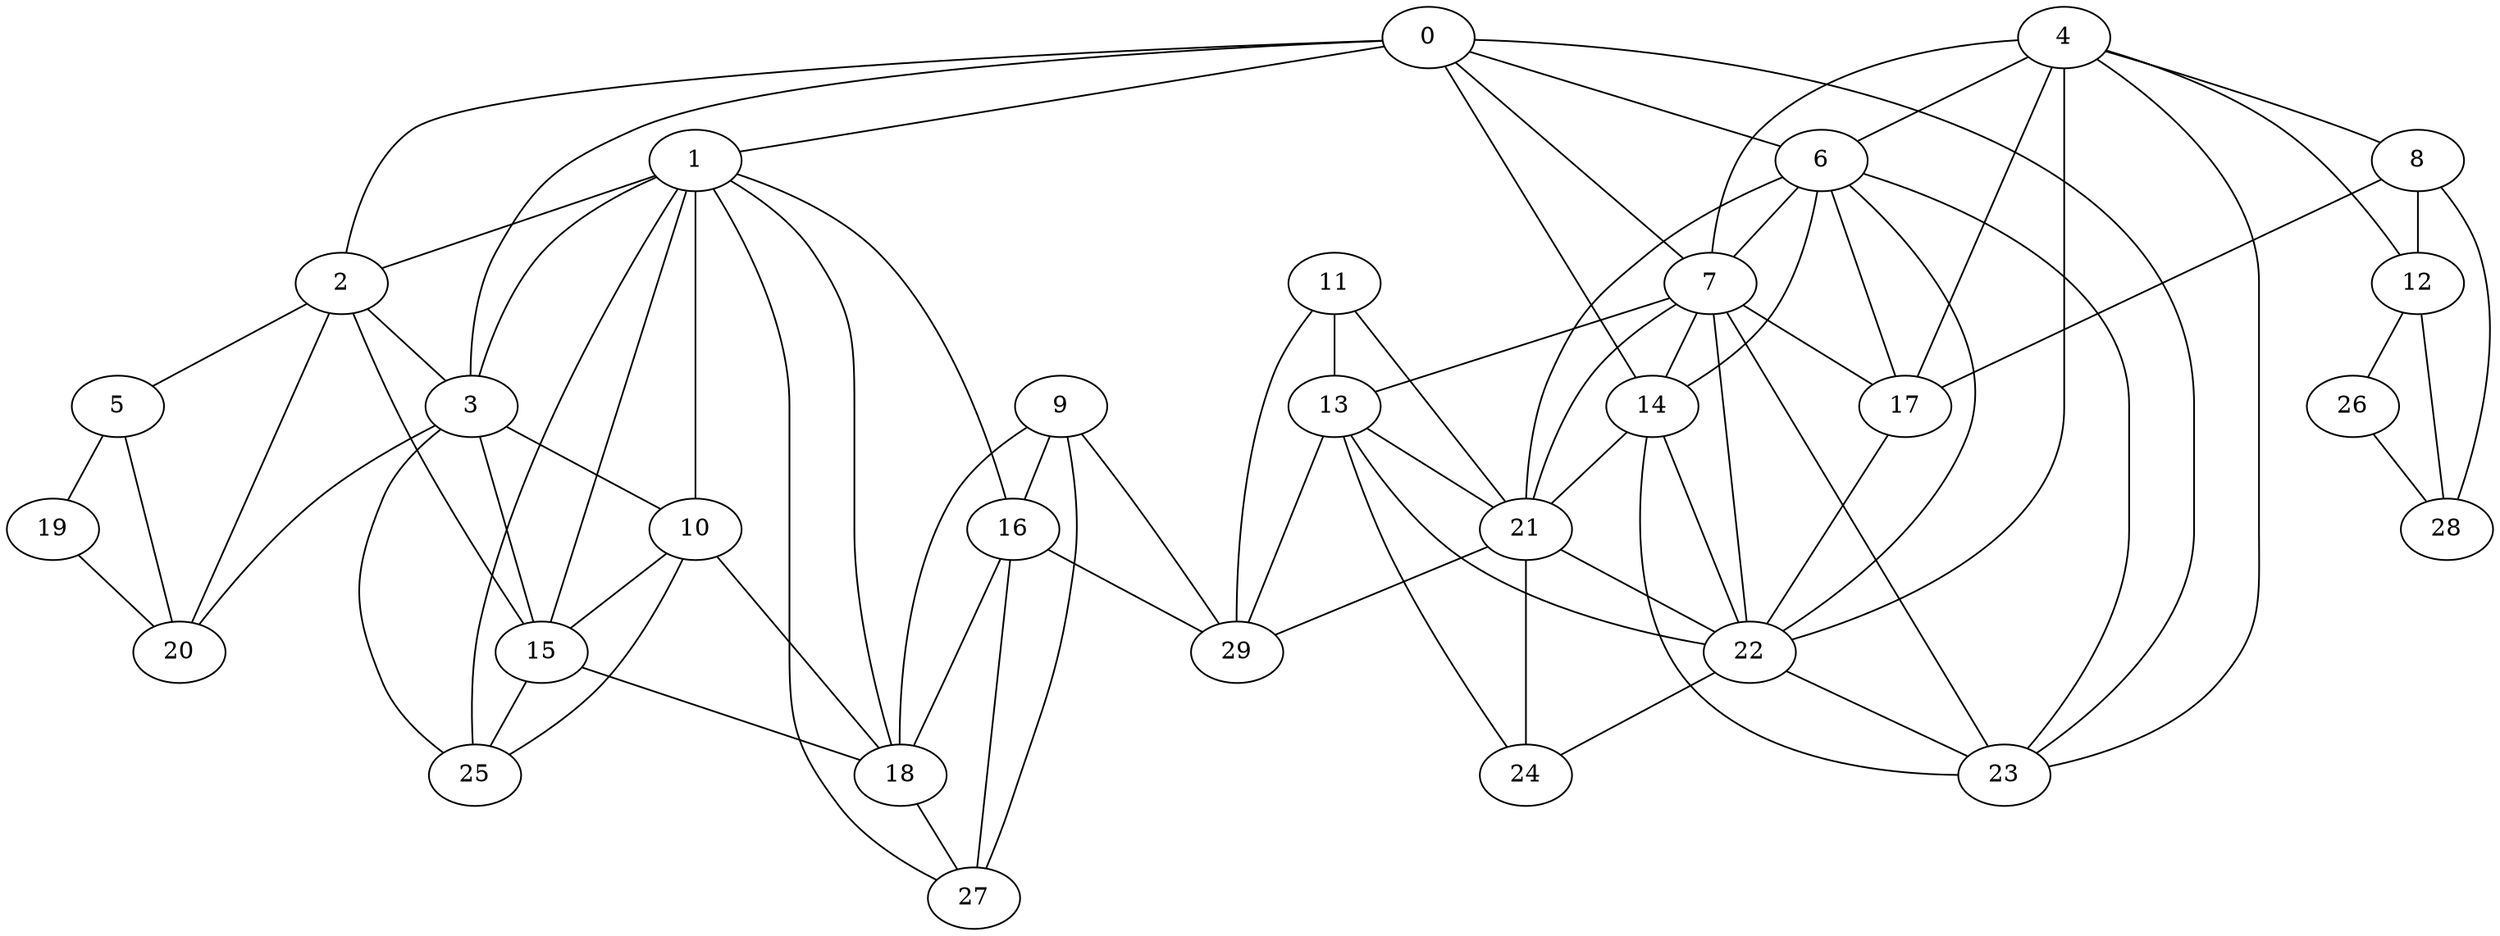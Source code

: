 graph {
	0 [label=0]
	1 [label=1]
	2 [label=2]
	3 [label=3]
	4 [label=4]
	5 [label=5]
	6 [label=6]
	7 [label=7]
	8 [label=8]
	9 [label=9]
	10 [label=10]
	11 [label=11]
	12 [label=12]
	13 [label=13]
	14 [label=14]
	15 [label=15]
	16 [label=16]
	17 [label=17]
	18 [label=18]
	19 [label=19]
	20 [label=20]
	21 [label=21]
	22 [label=22]
	23 [label=23]
	24 [label=24]
	25 [label=25]
	26 [label=26]
	27 [label=27]
	28 [label=28]
	29 [label=29]
	0 -- 1
	0 -- 2
	0 -- 3
	0 -- 6
	0 -- 7
	0 -- 14
	0 -- 23
	1 -- 2
	1 -- 3
	1 -- 10
	1 -- 15
	1 -- 16
	1 -- 18
	1 -- 25
	1 -- 27
	2 -- 3
	2 -- 5
	2 -- 15
	2 -- 20
	3 -- 10
	3 -- 15
	3 -- 20
	3 -- 25
	4 -- 6
	4 -- 7
	4 -- 8
	4 -- 12
	4 -- 17
	4 -- 22
	4 -- 23
	5 -- 19
	5 -- 20
	6 -- 7
	6 -- 14
	6 -- 17
	6 -- 21
	6 -- 22
	6 -- 23
	7 -- 13
	7 -- 14
	7 -- 17
	7 -- 21
	7 -- 22
	7 -- 23
	8 -- 12
	8 -- 17
	8 -- 28
	9 -- 16
	9 -- 18
	9 -- 27
	9 -- 29
	10 -- 15
	10 -- 18
	10 -- 25
	11 -- 13
	11 -- 21
	11 -- 29
	12 -- 26
	12 -- 28
	13 -- 21
	13 -- 22
	13 -- 24
	13 -- 29
	14 -- 21
	14 -- 22
	14 -- 23
	15 -- 18
	15 -- 25
	16 -- 18
	16 -- 27
	16 -- 29
	17 -- 22
	18 -- 27
	19 -- 20
	21 -- 22
	21 -- 24
	21 -- 29
	22 -- 23
	22 -- 24
	26 -- 28
}
